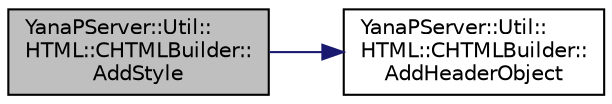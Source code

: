digraph "YanaPServer::Util::HTML::CHTMLBuilder::AddStyle"
{
  edge [fontname="Helvetica",fontsize="10",labelfontname="Helvetica",labelfontsize="10"];
  node [fontname="Helvetica",fontsize="10",shape=record];
  rankdir="LR";
  Node21 [label="YanaPServer::Util::\lHTML::CHTMLBuilder::\lAddStyle",height=0.2,width=0.4,color="black", fillcolor="grey75", style="filled", fontcolor="black"];
  Node21 -> Node22 [color="midnightblue",fontsize="10",style="solid",fontname="Helvetica"];
  Node22 [label="YanaPServer::Util::\lHTML::CHTMLBuilder::\lAddHeaderObject",height=0.2,width=0.4,color="black", fillcolor="white", style="filled",URL="$class_yana_p_server_1_1_util_1_1_h_t_m_l_1_1_c_h_t_m_l_builder.html#af109445c12e34afd499de8fe11f82b2f",tooltip="ヘッダオブジェクト追加 "];
}
